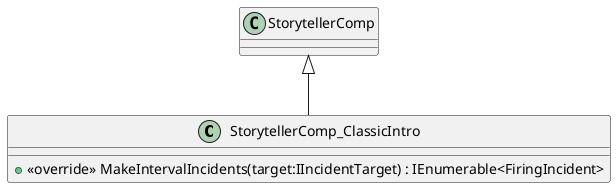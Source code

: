 @startuml
class StorytellerComp_ClassicIntro {
    + <<override>> MakeIntervalIncidents(target:IIncidentTarget) : IEnumerable<FiringIncident>
}
StorytellerComp <|-- StorytellerComp_ClassicIntro
@enduml
